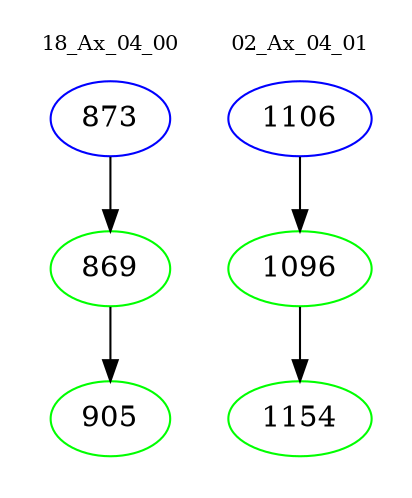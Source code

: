 digraph{
subgraph cluster_0 {
color = white
label = "18_Ax_04_00";
fontsize=10;
T0_873 [label="873", color="blue"]
T0_873 -> T0_869 [color="black"]
T0_869 [label="869", color="green"]
T0_869 -> T0_905 [color="black"]
T0_905 [label="905", color="green"]
}
subgraph cluster_1 {
color = white
label = "02_Ax_04_01";
fontsize=10;
T1_1106 [label="1106", color="blue"]
T1_1106 -> T1_1096 [color="black"]
T1_1096 [label="1096", color="green"]
T1_1096 -> T1_1154 [color="black"]
T1_1154 [label="1154", color="green"]
}
}
